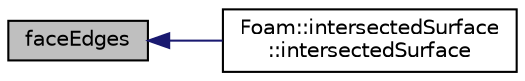 digraph "faceEdges"
{
  bgcolor="transparent";
  edge [fontname="Helvetica",fontsize="10",labelfontname="Helvetica",labelfontsize="10"];
  node [fontname="Helvetica",fontsize="10",shape=record];
  rankdir="LR";
  Node1 [label="faceEdges",height=0.2,width=0.4,color="black", fillcolor="grey75", style="filled", fontcolor="black"];
  Node1 -> Node2 [dir="back",color="midnightblue",fontsize="10",style="solid",fontname="Helvetica"];
  Node2 [label="Foam::intersectedSurface\l::intersectedSurface",height=0.2,width=0.4,color="black",URL="$a01168.html#a6e95ab0cf81f4521899580c0caaaf6e7",tooltip="Construct from surface and intersection. isFirstSurface is needed. "];
}
